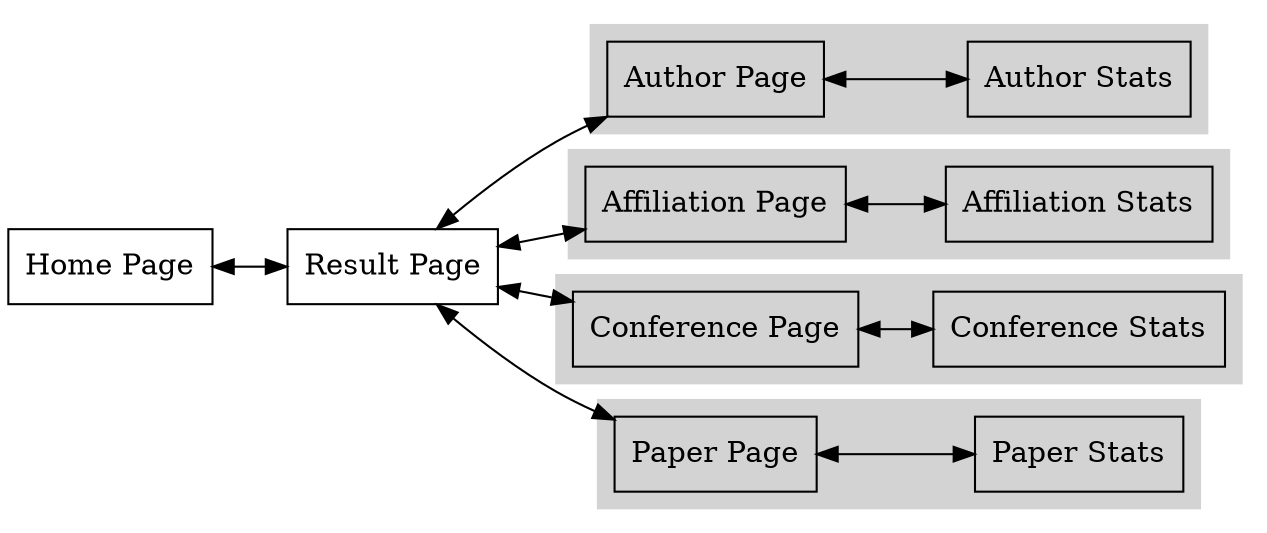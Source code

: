 digraph G {
    graph [dpi=300];
    rankdir=LR;
    node [shape=box];
    "Home Page" -> "Result Page"[dir=both];
    "Result Page" -> "Author Page"[dir=both];
    "Result Page" -> "Affiliation Page"[dir=both];
    "Result Page" -> "Conference Page"[dir=both];
    "Result Page" -> "Paper Page"[dir=both];
    subgraph cluster_0 {
        "Author Page" -> "Author Stats"[dir=both];
        style=filled;
        color=lightgrey;
    }
    subgraph cluster_1 {
        "Affiliation Page" -> "Affiliation Stats"[dir=both];
        style=filled;
        color=lightgrey;
    }
    subgraph cluster_2 {
        "Conference Page" -> "Conference Stats"[dir=both];
        style=filled;
        color=lightgrey;
    }
    subgraph cluster_3 {
        "Paper Page" -> "Paper Stats"[dir=both];
        style=filled;
        color=lightgrey;
    }
}
